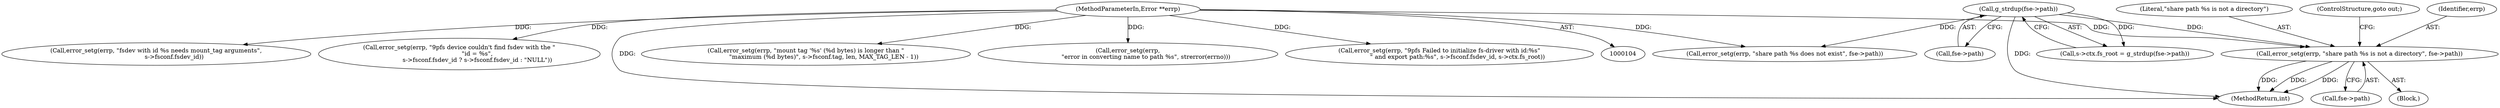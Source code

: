digraph "0_qemu_4774718e5c194026ba5ee7a28d9be49be3080e42@pointer" {
"1000383" [label="(Call,error_setg(errp, \"share path %s is not a directory\", fse->path))"];
"1000106" [label="(MethodParameterIn,Error **errp)"];
"1000239" [label="(Call,g_strdup(fse->path))"];
"1000383" [label="(Call,error_setg(errp, \"share path %s is not a directory\", fse->path))"];
"1000215" [label="(Call,error_setg(errp, \"fsdev with id %s needs mount_tag arguments\",\n                   s->fsconf.fsdev_id))"];
"1000368" [label="(Call,error_setg(errp, \"share path %s does not exist\", fse->path))"];
"1000233" [label="(Call,s->ctx.fs_root = g_strdup(fse->path))"];
"1000382" [label="(Block,)"];
"1000385" [label="(Literal,\"share path %s is not a directory\")"];
"1000240" [label="(Call,fse->path)"];
"1000191" [label="(Call,error_setg(errp, \"9pfs device couldn't find fsdev with the \"\n                   \"id = %s\",\n                   s->fsconf.fsdev_id ? s->fsconf.fsdev_id : \"NULL\"))"];
"1000415" [label="(MethodReturn,int)"];
"1000267" [label="(Call,error_setg(errp, \"mount tag '%s' (%d bytes) is longer than \"\n                   \"maximum (%d bytes)\", s->fsconf.tag, len, MAX_TAG_LEN - 1))"];
"1000106" [label="(MethodParameterIn,Error **errp)"];
"1000351" [label="(Call,error_setg(errp,\n                   \"error in converting name to path %s\", strerror(errno)))"];
"1000389" [label="(ControlStructure,goto out;)"];
"1000384" [label="(Identifier,errp)"];
"1000239" [label="(Call,g_strdup(fse->path))"];
"1000324" [label="(Call,error_setg(errp, \"9pfs Failed to initialize fs-driver with id:%s\"\n                   \" and export path:%s\", s->fsconf.fsdev_id, s->ctx.fs_root))"];
"1000386" [label="(Call,fse->path)"];
"1000383" -> "1000382"  [label="AST: "];
"1000383" -> "1000386"  [label="CFG: "];
"1000384" -> "1000383"  [label="AST: "];
"1000385" -> "1000383"  [label="AST: "];
"1000386" -> "1000383"  [label="AST: "];
"1000389" -> "1000383"  [label="CFG: "];
"1000383" -> "1000415"  [label="DDG: "];
"1000383" -> "1000415"  [label="DDG: "];
"1000383" -> "1000415"  [label="DDG: "];
"1000106" -> "1000383"  [label="DDG: "];
"1000239" -> "1000383"  [label="DDG: "];
"1000106" -> "1000104"  [label="AST: "];
"1000106" -> "1000415"  [label="DDG: "];
"1000106" -> "1000191"  [label="DDG: "];
"1000106" -> "1000215"  [label="DDG: "];
"1000106" -> "1000267"  [label="DDG: "];
"1000106" -> "1000324"  [label="DDG: "];
"1000106" -> "1000351"  [label="DDG: "];
"1000106" -> "1000368"  [label="DDG: "];
"1000239" -> "1000233"  [label="AST: "];
"1000239" -> "1000240"  [label="CFG: "];
"1000240" -> "1000239"  [label="AST: "];
"1000233" -> "1000239"  [label="CFG: "];
"1000239" -> "1000415"  [label="DDG: "];
"1000239" -> "1000233"  [label="DDG: "];
"1000239" -> "1000368"  [label="DDG: "];
}

